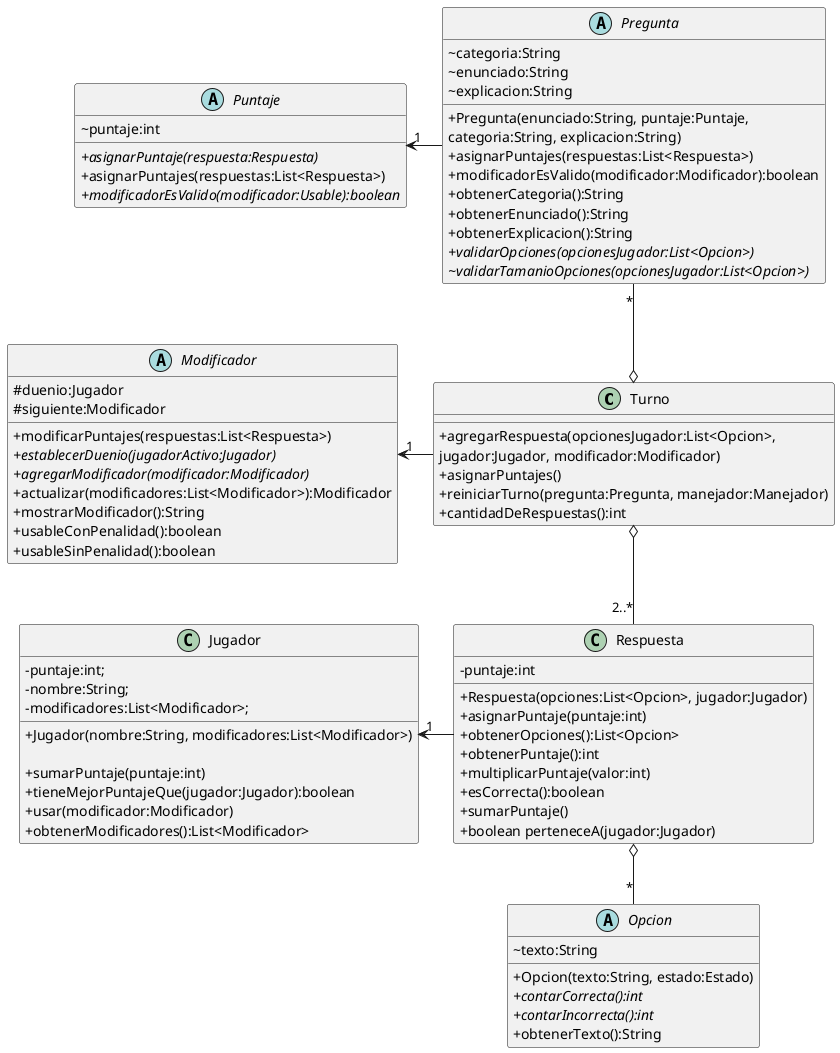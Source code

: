 @startuml TURNO

skinparam classAttributeIconSize 0

class Turno{
    + agregarRespuesta(opcionesJugador:List<Opcion>, \njugador:Jugador, modificador:Modificador)
    + asignarPuntajes()
    + reiniciarTurno(pregunta:Pregunta, manejador:Manejador)
    + cantidadDeRespuestas():int
}

abstract class Pregunta{
    ~ categoria:String
    ~ enunciado:String
    ~ explicacion:String

    + Pregunta(enunciado:String, puntaje:Puntaje, \ncategoria:String, explicacion:String)
    + asignarPuntajes(respuestas:List<Respuesta>)
    + modificadorEsValido(modificador:Modificador):boolean
    + obtenerCategoria():String
    + obtenerEnunciado():String
    + obtenerExplicacion():String
    + {abstract} validarOpciones(opcionesJugador:List<Opcion>)
    ~ {abstract} validarTamanioOpciones(opcionesJugador:List<Opcion>)
}

abstract class Modificador{
    # duenio:Jugador
    # siguiente:Modificador

    + modificarPuntajes(respuestas:List<Respuesta>)
    + {abstract} establecerDuenio(jugadorActivo:Jugador)
    + {abstract} agregarModificador(modificador:Modificador)
    + actualizar(modificadores:List<Modificador>):Modificador 
    + mostrarModificador():String
    + usableConPenalidad():boolean
    + usableSinPenalidad():boolean
}

abstract class Puntaje{
    ~ puntaje:int

    + {abstract} asignarPuntaje(respuesta:Respuesta)
    + asignarPuntajes(respuestas:List<Respuesta>)
    + {abstract} modificadorEsValido(modificador:Usable):boolean
}

class Jugador{
    - puntaje:int;
    - nombre:String;
    - modificadores:List<Modificador>;

    + Jugador(nombre:String, modificadores:List<Modificador>)

    + sumarPuntaje(puntaje:int)
    + tieneMejorPuntajeQue(jugador:Jugador):boolean
    + usar(modificador:Modificador)
    + obtenerModificadores():List<Modificador>
}

class Respuesta{
    - puntaje:int

    + Respuesta(opciones:List<Opcion>, jugador:Jugador)
    + asignarPuntaje(puntaje:int)
    + obtenerOpciones():List<Opcion>
    + obtenerPuntaje():int
    + multiplicarPuntaje(valor:int)
    + esCorrecta():boolean
    + sumarPuntaje()
    + boolean perteneceA(jugador:Jugador)
}

abstract class Opcion{
    ~ texto:String
    
    + Opcion(texto:String, estado:Estado)
    + {abstract} contarCorrecta():int
    + {abstract} contarIncorrecta():int
    + obtenerTexto():String
}

Respuesta o-down- "*" Opcion
Respuesta -left-> "1" Jugador

Pregunta -left-> "1" Puntaje

Turno o-down- "2..*" Respuesta
Turno o-up- "*" Pregunta
Turno -left-> "1" Modificador

